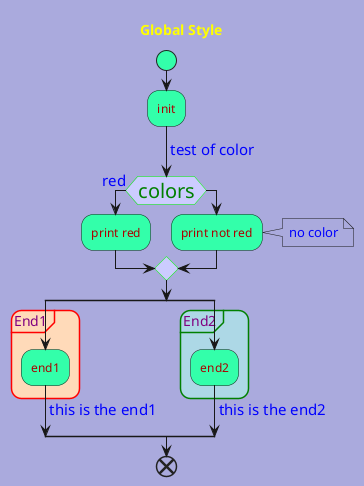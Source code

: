 @startuml

<style>
activityDiagram {
    BackgroundColor #33FFAA
    BorderColor #red
    FontColor #AA0000
    FontName arial


    diamond {
        BackgroundColor #ccf
        LineColor #00FF00
        FontColor green
        FontName arial
        FontSize 20
    }

    arrow {
        FontColor blue
        FontName arial
        FontSize 15
    }

    group {
        LineColor red
        FontColor purple
        RoundCorner 20
        BackgroundColor PeachPuff
    }

    partition {
        LineColor green
        FontColor purple
        RoundCorner 20
        BackgroundColor LightBlue
    }

    note {
        FontColor blue
        BackgroundColor #aad
    }
}
document {
    FontColor Yellow
    BackgroundColor #aad
}
</style>
title Global Style
start
:init;
-> test of color;
if (colors) is (red) then
    :print red;
else
    :print not red;
    note right: no color
endif
split
    group End1
        :end1;
    end group
    -> this is the end1;
split again
    partition End2 {
        :end2;
    }
    -> this is the end2;
end split
end
@enduml